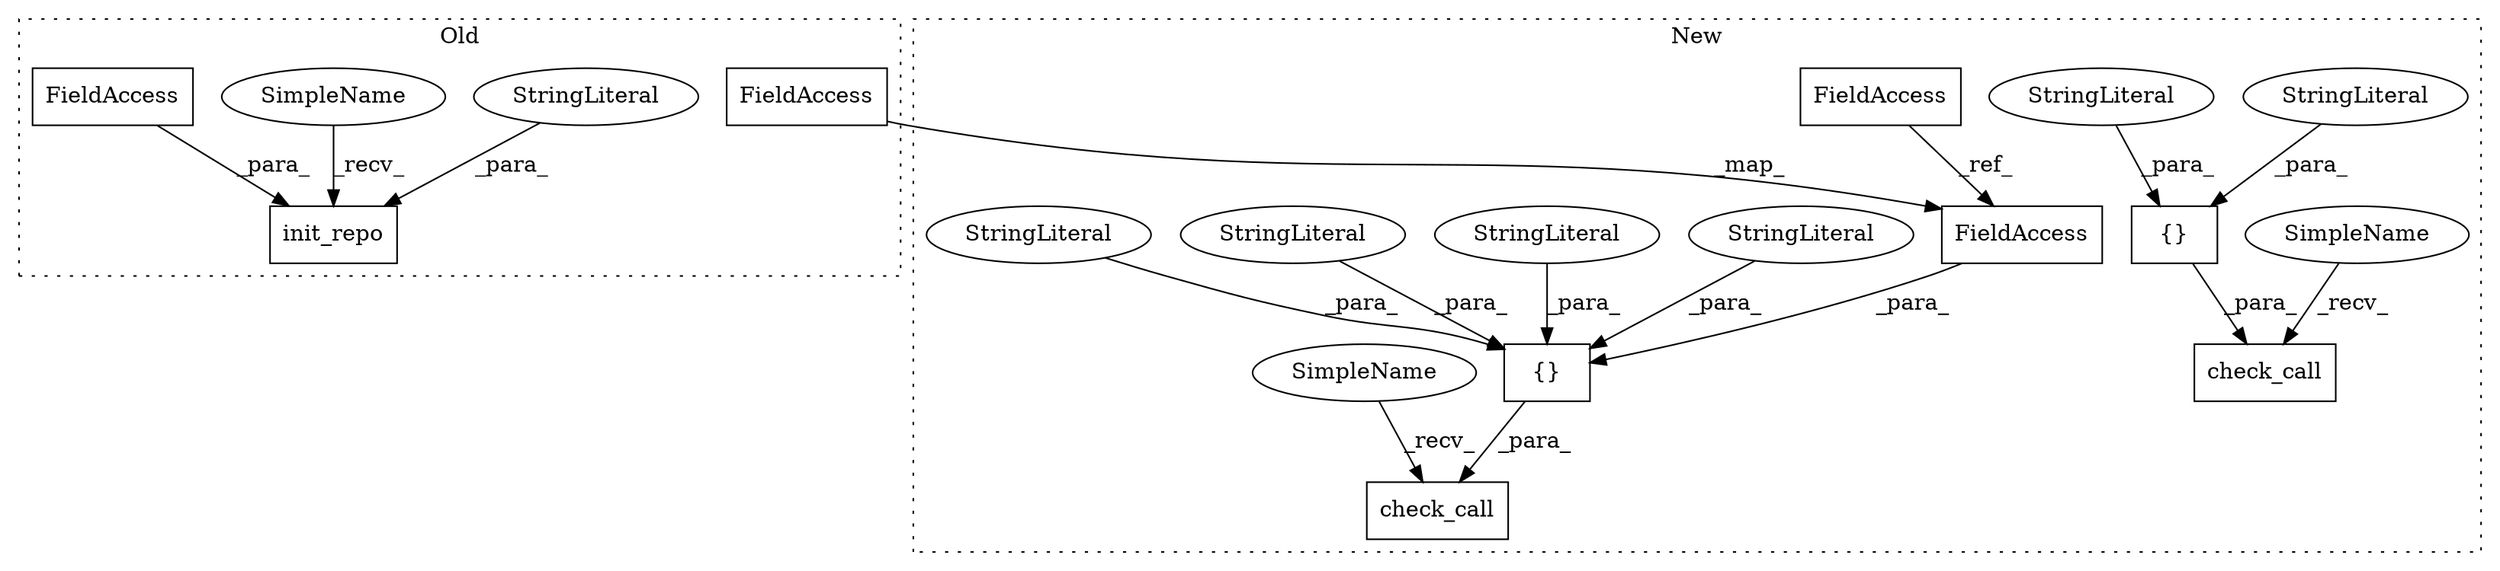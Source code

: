digraph G {
subgraph cluster0 {
1 [label="init_repo" a="32" s="3852,3881" l="10,1" shape="box"];
8 [label="StringLiteral" a="45" s="3862" l="8" shape="ellipse"];
17 [label="SimpleName" a="42" s="3848" l="3" shape="ellipse"];
18 [label="FieldAccess" a="22" s="3871" l="10" shape="box"];
19 [label="FieldAccess" a="22" s="3112" l="10" shape="box"];
label = "Old";
style="dotted";
}
subgraph cluster1 {
2 [label="{}" a="4" s="3499,3512" l="1,1" shape="box"];
3 [label="check_call" a="32" s="3476,3513" l="11,1" shape="box"];
4 [label="check_call" a="32" s="2775,2839" l="11,1" shape="box"];
5 [label="{}" a="4" s="2798,2838" l="1,1" shape="box"];
6 [label="FieldAccess" a="22" s="2389" l="10" shape="box"];
7 [label="StringLiteral" a="45" s="2820" l="7" shape="ellipse"];
9 [label="StringLiteral" a="45" s="3506" l="6" shape="ellipse"];
10 [label="StringLiteral" a="45" s="2805" l="8" shape="ellipse"];
11 [label="StringLiteral" a="45" s="2814" l="5" shape="ellipse"];
12 [label="StringLiteral" a="45" s="2799" l="5" shape="ellipse"];
13 [label="StringLiteral" a="45" s="3500" l="5" shape="ellipse"];
14 [label="SimpleName" a="42" s="3465" l="10" shape="ellipse"];
15 [label="SimpleName" a="42" s="2764" l="10" shape="ellipse"];
16 [label="FieldAccess" a="22" s="2828" l="10" shape="box"];
label = "New";
style="dotted";
}
2 -> 3 [label="_para_"];
5 -> 4 [label="_para_"];
6 -> 16 [label="_ref_"];
7 -> 5 [label="_para_"];
8 -> 1 [label="_para_"];
9 -> 2 [label="_para_"];
10 -> 5 [label="_para_"];
11 -> 5 [label="_para_"];
12 -> 5 [label="_para_"];
13 -> 2 [label="_para_"];
14 -> 3 [label="_recv_"];
15 -> 4 [label="_recv_"];
16 -> 5 [label="_para_"];
17 -> 1 [label="_recv_"];
18 -> 1 [label="_para_"];
19 -> 16 [label="_map_"];
}